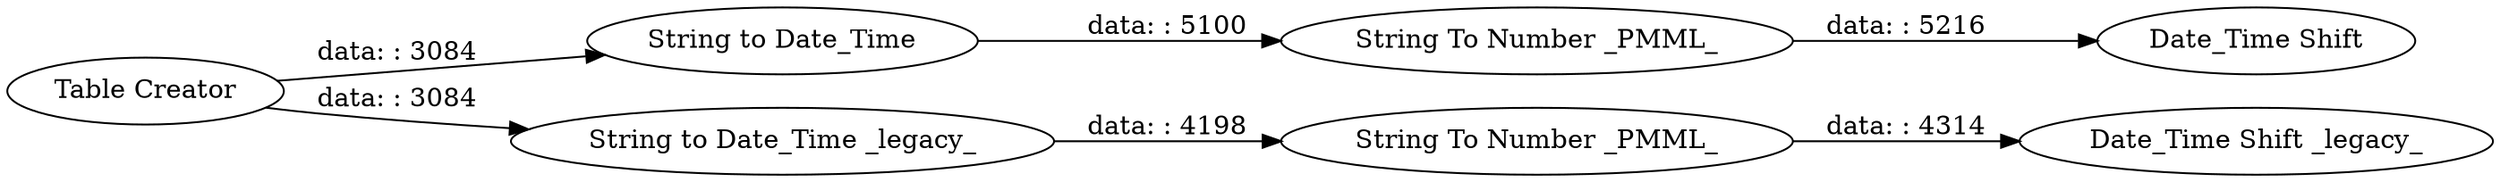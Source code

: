 digraph {
	"-3445196873558787243_23" [label="String to Date_Time"]
	"-3445196873558787243_24" [label="String to Date_Time _legacy_"]
	"-3445196873558787243_20" [label="Date_Time Shift"]
	"-3445196873558787243_25" [label="Date_Time Shift _legacy_"]
	"-3445196873558787243_22" [label="String To Number _PMML_"]
	"-3445196873558787243_21" [label="Table Creator"]
	"-3445196873558787243_26" [label="String To Number _PMML_"]
	"-3445196873558787243_21" -> "-3445196873558787243_23" [label="data: : 3084"]
	"-3445196873558787243_24" -> "-3445196873558787243_26" [label="data: : 4198"]
	"-3445196873558787243_23" -> "-3445196873558787243_22" [label="data: : 5100"]
	"-3445196873558787243_21" -> "-3445196873558787243_24" [label="data: : 3084"]
	"-3445196873558787243_22" -> "-3445196873558787243_20" [label="data: : 5216"]
	"-3445196873558787243_26" -> "-3445196873558787243_25" [label="data: : 4314"]
	rankdir=LR
}
